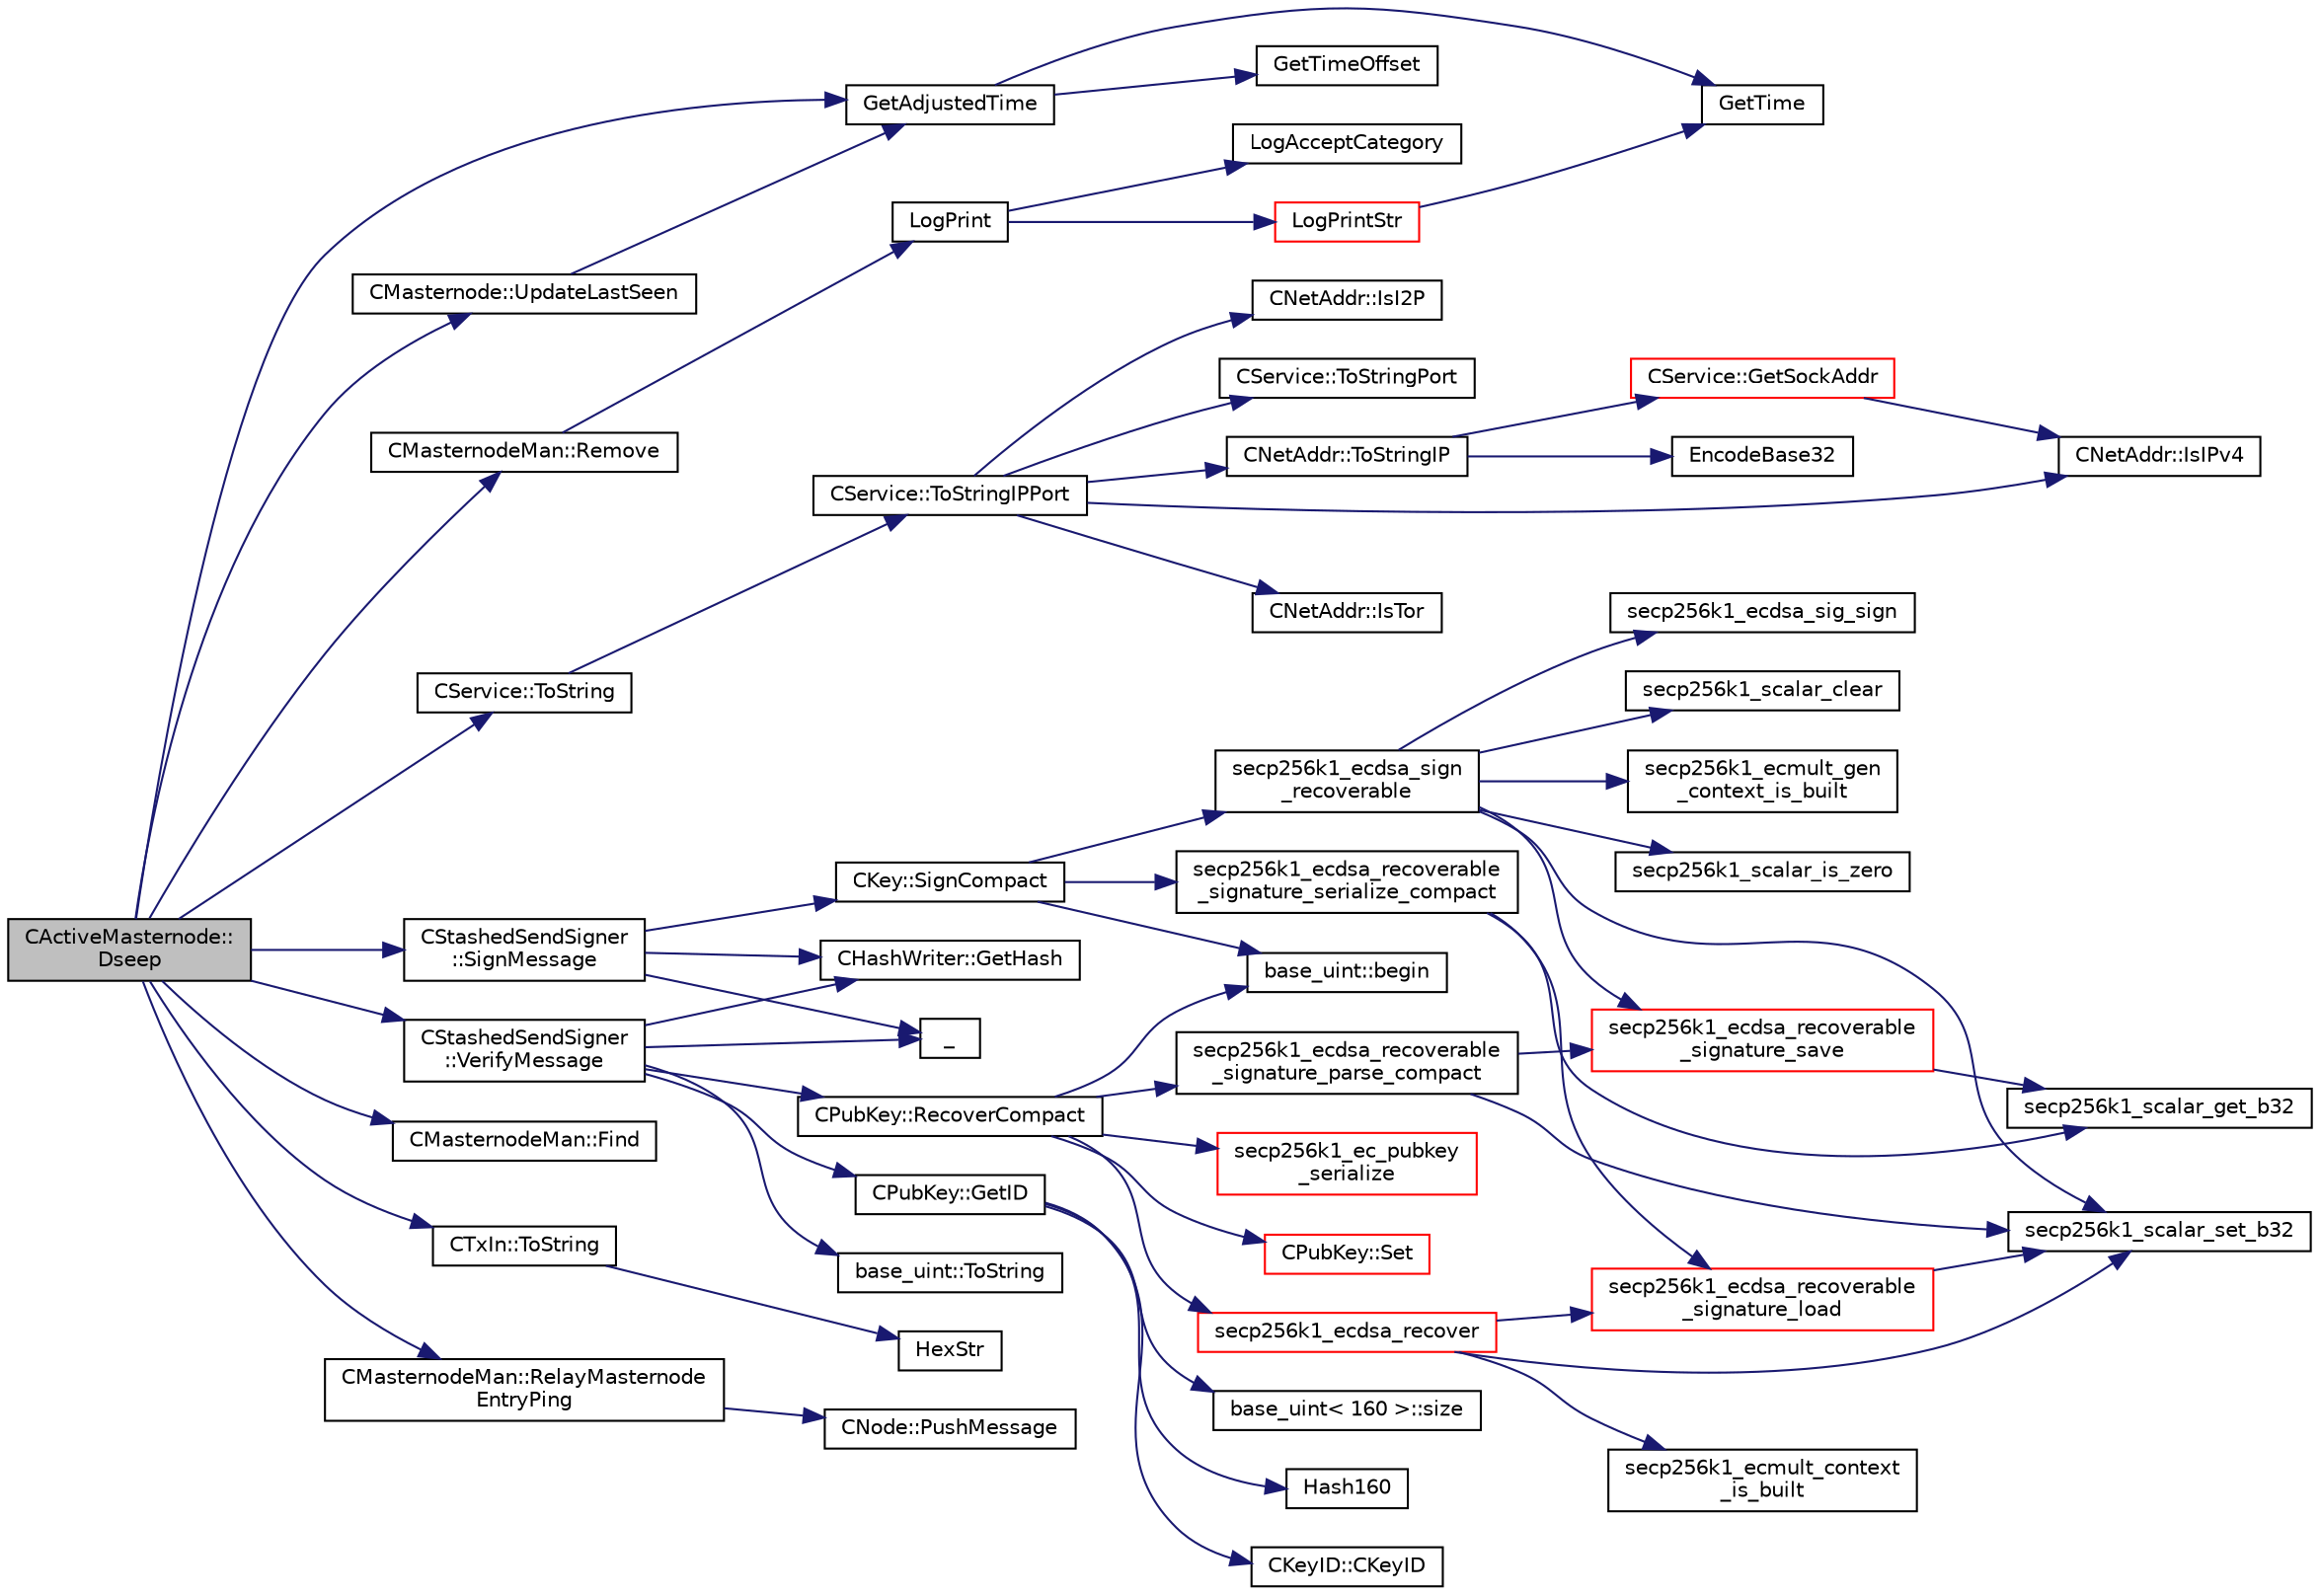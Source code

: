 digraph "CActiveMasternode::Dseep"
{
  edge [fontname="Helvetica",fontsize="10",labelfontname="Helvetica",labelfontsize="10"];
  node [fontname="Helvetica",fontsize="10",shape=record];
  rankdir="LR";
  Node212 [label="CActiveMasternode::\lDseep",height=0.2,width=0.4,color="black", fillcolor="grey75", style="filled", fontcolor="black"];
  Node212 -> Node213 [color="midnightblue",fontsize="10",style="solid",fontname="Helvetica"];
  Node213 [label="GetAdjustedTime",height=0.2,width=0.4,color="black", fillcolor="white", style="filled",URL="$df/d2d/util_8cpp.html#a09f81b9c7650f898cf3cf305b87547e6"];
  Node213 -> Node214 [color="midnightblue",fontsize="10",style="solid",fontname="Helvetica"];
  Node214 [label="GetTime",height=0.2,width=0.4,color="black", fillcolor="white", style="filled",URL="$df/d2d/util_8cpp.html#a46fac5fba8ba905b5f9acb364f5d8c6f"];
  Node213 -> Node215 [color="midnightblue",fontsize="10",style="solid",fontname="Helvetica"];
  Node215 [label="GetTimeOffset",height=0.2,width=0.4,color="black", fillcolor="white", style="filled",URL="$df/d2d/util_8cpp.html#a50ca5344c75631267633f15cfe5e983e"];
  Node212 -> Node216 [color="midnightblue",fontsize="10",style="solid",fontname="Helvetica"];
  Node216 [label="CService::ToString",height=0.2,width=0.4,color="black", fillcolor="white", style="filled",URL="$d3/dcc/class_c_service.html#a225473158bc07c87a6a862160d73cfea"];
  Node216 -> Node217 [color="midnightblue",fontsize="10",style="solid",fontname="Helvetica"];
  Node217 [label="CService::ToStringIPPort",height=0.2,width=0.4,color="black", fillcolor="white", style="filled",URL="$d3/dcc/class_c_service.html#a224204c838b12eeb49ca7eabe6f75004"];
  Node217 -> Node218 [color="midnightblue",fontsize="10",style="solid",fontname="Helvetica"];
  Node218 [label="CNetAddr::IsIPv4",height=0.2,width=0.4,color="black", fillcolor="white", style="filled",URL="$d3/dc3/class_c_net_addr.html#a7021b79e9a33c342b68db09dbb6c2293"];
  Node217 -> Node219 [color="midnightblue",fontsize="10",style="solid",fontname="Helvetica"];
  Node219 [label="CNetAddr::IsTor",height=0.2,width=0.4,color="black", fillcolor="white", style="filled",URL="$d3/dc3/class_c_net_addr.html#a4db37b4997ff3b8c57959f2aa915a9a3"];
  Node217 -> Node220 [color="midnightblue",fontsize="10",style="solid",fontname="Helvetica"];
  Node220 [label="CNetAddr::IsI2P",height=0.2,width=0.4,color="black", fillcolor="white", style="filled",URL="$d3/dc3/class_c_net_addr.html#afc07b09ccfd8406c5aa30ce009727eab"];
  Node217 -> Node221 [color="midnightblue",fontsize="10",style="solid",fontname="Helvetica"];
  Node221 [label="CNetAddr::ToStringIP",height=0.2,width=0.4,color="black", fillcolor="white", style="filled",URL="$d3/dc3/class_c_net_addr.html#a0c8d9b5ed3824546ff4dccca3b28b073"];
  Node221 -> Node222 [color="midnightblue",fontsize="10",style="solid",fontname="Helvetica"];
  Node222 [label="EncodeBase32",height=0.2,width=0.4,color="black", fillcolor="white", style="filled",URL="$df/d2d/util_8cpp.html#a71aa75e646de8a10971f887bc71d9a75"];
  Node221 -> Node223 [color="midnightblue",fontsize="10",style="solid",fontname="Helvetica"];
  Node223 [label="CService::GetSockAddr",height=0.2,width=0.4,color="red", fillcolor="white", style="filled",URL="$d3/dcc/class_c_service.html#ac4c6d655fab3af40937f0b0c65581745"];
  Node223 -> Node218 [color="midnightblue",fontsize="10",style="solid",fontname="Helvetica"];
  Node217 -> Node230 [color="midnightblue",fontsize="10",style="solid",fontname="Helvetica"];
  Node230 [label="CService::ToStringPort",height=0.2,width=0.4,color="black", fillcolor="white", style="filled",URL="$d3/dcc/class_c_service.html#a95d6f24b6a613fca24734ba4e38ef3dc"];
  Node212 -> Node231 [color="midnightblue",fontsize="10",style="solid",fontname="Helvetica"];
  Node231 [label="CStashedSendSigner\l::SignMessage",height=0.2,width=0.4,color="black", fillcolor="white", style="filled",URL="$da/d0a/class_c_stashed_send_signer.html#a3a9275044c94eabef7ed9c2fdf35d2f6",tooltip="Sign the message, returns true if successful. "];
  Node231 -> Node232 [color="midnightblue",fontsize="10",style="solid",fontname="Helvetica"];
  Node232 [label="CKey::SignCompact",height=0.2,width=0.4,color="black", fillcolor="white", style="filled",URL="$d2/d63/class_c_key.html#afe77d80889aa68e92e6882e75424cfb8"];
  Node232 -> Node233 [color="midnightblue",fontsize="10",style="solid",fontname="Helvetica"];
  Node233 [label="secp256k1_ecdsa_sign\l_recoverable",height=0.2,width=0.4,color="black", fillcolor="white", style="filled",URL="$d9/d84/secp256k1__recovery_8h.html#a1b1f4423a232f681e90e5f9d28f3d148",tooltip="Create a recoverable ECDSA signature. "];
  Node233 -> Node234 [color="midnightblue",fontsize="10",style="solid",fontname="Helvetica"];
  Node234 [label="secp256k1_ecmult_gen\l_context_is_built",height=0.2,width=0.4,color="black", fillcolor="white", style="filled",URL="$d6/d76/ecmult__gen_8h.html#a9a40662d6ed2cbab43dbddc25f570f97"];
  Node233 -> Node235 [color="midnightblue",fontsize="10",style="solid",fontname="Helvetica"];
  Node235 [label="secp256k1_scalar_set_b32",height=0.2,width=0.4,color="black", fillcolor="white", style="filled",URL="$db/d94/scalar_8h.html#a25cc2d45ae1d1765d07c3313cdf46fa0",tooltip="Set a scalar from a big endian byte array. "];
  Node233 -> Node236 [color="midnightblue",fontsize="10",style="solid",fontname="Helvetica"];
  Node236 [label="secp256k1_scalar_is_zero",height=0.2,width=0.4,color="black", fillcolor="white", style="filled",URL="$db/d94/scalar_8h.html#a3f0ac84fe49a1c1f51212582a2c149d4",tooltip="Check whether a scalar equals zero. "];
  Node233 -> Node237 [color="midnightblue",fontsize="10",style="solid",fontname="Helvetica"];
  Node237 [label="secp256k1_ecdsa_sig_sign",height=0.2,width=0.4,color="black", fillcolor="white", style="filled",URL="$d5/d5d/ecdsa_8h.html#a5bf6905e00ae8571465a52e3165c6e6e"];
  Node233 -> Node238 [color="midnightblue",fontsize="10",style="solid",fontname="Helvetica"];
  Node238 [label="secp256k1_scalar_clear",height=0.2,width=0.4,color="black", fillcolor="white", style="filled",URL="$db/d94/scalar_8h.html#ad8fb9bc2a828903963bf37806d8edd11",tooltip="Clear a scalar to prevent the leak of sensitive data. "];
  Node233 -> Node239 [color="midnightblue",fontsize="10",style="solid",fontname="Helvetica"];
  Node239 [label="secp256k1_ecdsa_recoverable\l_signature_save",height=0.2,width=0.4,color="red", fillcolor="white", style="filled",URL="$d6/d5d/recovery_2main__impl_8h.html#a58a8a03b17aeb5cb4daf2940a58663b9"];
  Node239 -> Node240 [color="midnightblue",fontsize="10",style="solid",fontname="Helvetica"];
  Node240 [label="secp256k1_scalar_get_b32",height=0.2,width=0.4,color="black", fillcolor="white", style="filled",URL="$db/d94/scalar_8h.html#a4fa08f8af5a23f505b44c9ef1bec1831",tooltip="Convert a scalar to a byte array. "];
  Node232 -> Node241 [color="midnightblue",fontsize="10",style="solid",fontname="Helvetica"];
  Node241 [label="base_uint::begin",height=0.2,width=0.4,color="black", fillcolor="white", style="filled",URL="$da/df7/classbase__uint.html#aaa32054bf4e8fbb31d54a75f6065174d"];
  Node232 -> Node242 [color="midnightblue",fontsize="10",style="solid",fontname="Helvetica"];
  Node242 [label="secp256k1_ecdsa_recoverable\l_signature_serialize_compact",height=0.2,width=0.4,color="black", fillcolor="white", style="filled",URL="$d9/d84/secp256k1__recovery_8h.html#a12f08c89ceb61949c6a4ec6eb2511185",tooltip="Serialize an ECDSA signature in compact format (64 bytes + recovery id). "];
  Node242 -> Node243 [color="midnightblue",fontsize="10",style="solid",fontname="Helvetica"];
  Node243 [label="secp256k1_ecdsa_recoverable\l_signature_load",height=0.2,width=0.4,color="red", fillcolor="white", style="filled",URL="$d6/d5d/recovery_2main__impl_8h.html#aa3ef0903a865dc9a6e42dfe61f75a9e5"];
  Node243 -> Node235 [color="midnightblue",fontsize="10",style="solid",fontname="Helvetica"];
  Node242 -> Node240 [color="midnightblue",fontsize="10",style="solid",fontname="Helvetica"];
  Node231 -> Node244 [color="midnightblue",fontsize="10",style="solid",fontname="Helvetica"];
  Node244 [label="CHashWriter::GetHash",height=0.2,width=0.4,color="black", fillcolor="white", style="filled",URL="$d2/def/class_c_hash_writer.html#ae94a937211502eabf19477630090093a"];
  Node231 -> Node245 [color="midnightblue",fontsize="10",style="solid",fontname="Helvetica"];
  Node245 [label="_",height=0.2,width=0.4,color="black", fillcolor="white", style="filled",URL="$d9/d6d/ui__interface_8h.html#aad133bb6103b53cebf03fd01e2f11ba1",tooltip="Translation function: Call Translate signal on UI interface, which returns a boost::optional result..."];
  Node212 -> Node246 [color="midnightblue",fontsize="10",style="solid",fontname="Helvetica"];
  Node246 [label="CStashedSendSigner\l::VerifyMessage",height=0.2,width=0.4,color="black", fillcolor="white", style="filled",URL="$da/d0a/class_c_stashed_send_signer.html#a917e4eb567f2005a73ef59bafcf46bd4",tooltip="Verify the message, returns true if succcessful. "];
  Node246 -> Node247 [color="midnightblue",fontsize="10",style="solid",fontname="Helvetica"];
  Node247 [label="CPubKey::RecoverCompact",height=0.2,width=0.4,color="black", fillcolor="white", style="filled",URL="$da/d4e/class_c_pub_key.html#a169505e735a02db385486b0affeb565c"];
  Node247 -> Node248 [color="midnightblue",fontsize="10",style="solid",fontname="Helvetica"];
  Node248 [label="secp256k1_ecdsa_recoverable\l_signature_parse_compact",height=0.2,width=0.4,color="black", fillcolor="white", style="filled",URL="$d9/d84/secp256k1__recovery_8h.html#a6699b45dc75be70f028ac7d8ffaba46e",tooltip="Parse a compact ECDSA signature (64 bytes + recovery id). "];
  Node248 -> Node235 [color="midnightblue",fontsize="10",style="solid",fontname="Helvetica"];
  Node248 -> Node239 [color="midnightblue",fontsize="10",style="solid",fontname="Helvetica"];
  Node247 -> Node249 [color="midnightblue",fontsize="10",style="solid",fontname="Helvetica"];
  Node249 [label="secp256k1_ecdsa_recover",height=0.2,width=0.4,color="red", fillcolor="white", style="filled",URL="$d9/d84/secp256k1__recovery_8h.html#a7e156c6f4be24b07f4a563210dcb1a2e",tooltip="Recover an ECDSA public key from a signature. "];
  Node249 -> Node250 [color="midnightblue",fontsize="10",style="solid",fontname="Helvetica"];
  Node250 [label="secp256k1_ecmult_context\l_is_built",height=0.2,width=0.4,color="black", fillcolor="white", style="filled",URL="$d2/d94/ecmult_8h.html#aa4f6f213989d3ec35850c40c8f1b313b"];
  Node249 -> Node243 [color="midnightblue",fontsize="10",style="solid",fontname="Helvetica"];
  Node249 -> Node235 [color="midnightblue",fontsize="10",style="solid",fontname="Helvetica"];
  Node247 -> Node241 [color="midnightblue",fontsize="10",style="solid",fontname="Helvetica"];
  Node247 -> Node272 [color="midnightblue",fontsize="10",style="solid",fontname="Helvetica"];
  Node272 [label="secp256k1_ec_pubkey\l_serialize",height=0.2,width=0.4,color="red", fillcolor="white", style="filled",URL="$d7/dd3/secp256k1_8h.html#a34977bf00322e510e881160c421836d7",tooltip="Serialize a pubkey object into a serialized byte sequence. "];
  Node247 -> Node278 [color="midnightblue",fontsize="10",style="solid",fontname="Helvetica"];
  Node278 [label="CPubKey::Set",height=0.2,width=0.4,color="red", fillcolor="white", style="filled",URL="$da/d4e/class_c_pub_key.html#af59bc1d3be119c1f8b49d3c1e2c0797b"];
  Node246 -> Node244 [color="midnightblue",fontsize="10",style="solid",fontname="Helvetica"];
  Node246 -> Node245 [color="midnightblue",fontsize="10",style="solid",fontname="Helvetica"];
  Node246 -> Node279 [color="midnightblue",fontsize="10",style="solid",fontname="Helvetica"];
  Node279 [label="CPubKey::GetID",height=0.2,width=0.4,color="black", fillcolor="white", style="filled",URL="$da/d4e/class_c_pub_key.html#a2675f7e6f72eff68e7a5227289feb021"];
  Node279 -> Node280 [color="midnightblue",fontsize="10",style="solid",fontname="Helvetica"];
  Node280 [label="CKeyID::CKeyID",height=0.2,width=0.4,color="black", fillcolor="white", style="filled",URL="$dd/d88/class_c_key_i_d.html#a01dbd3c37820a2ffe89d106c6a7cf53d"];
  Node279 -> Node281 [color="midnightblue",fontsize="10",style="solid",fontname="Helvetica"];
  Node281 [label="Hash160",height=0.2,width=0.4,color="black", fillcolor="white", style="filled",URL="$db/dfb/hash_8h.html#a4490f70ddae16e9e48460a0416a48a6b"];
  Node279 -> Node282 [color="midnightblue",fontsize="10",style="solid",fontname="Helvetica"];
  Node282 [label="base_uint\< 160 \>::size",height=0.2,width=0.4,color="black", fillcolor="white", style="filled",URL="$da/df7/classbase__uint.html#a1f49b034e686269601ea89b0319b8004"];
  Node246 -> Node283 [color="midnightblue",fontsize="10",style="solid",fontname="Helvetica"];
  Node283 [label="base_uint::ToString",height=0.2,width=0.4,color="black", fillcolor="white", style="filled",URL="$da/df7/classbase__uint.html#acccba4d9d51a0c36261718ca0cbb293b"];
  Node212 -> Node284 [color="midnightblue",fontsize="10",style="solid",fontname="Helvetica"];
  Node284 [label="CMasternodeMan::Find",height=0.2,width=0.4,color="black", fillcolor="white", style="filled",URL="$dc/d6b/class_c_masternode_man.html#aade63e2fbea916e7051819015ef31dc5"];
  Node212 -> Node285 [color="midnightblue",fontsize="10",style="solid",fontname="Helvetica"];
  Node285 [label="CMasternodeMan::Remove",height=0.2,width=0.4,color="black", fillcolor="white", style="filled",URL="$dc/d6b/class_c_masternode_man.html#aa36d42c46e914925b9cf0fa34fc712f1"];
  Node285 -> Node286 [color="midnightblue",fontsize="10",style="solid",fontname="Helvetica"];
  Node286 [label="LogPrint",height=0.2,width=0.4,color="black", fillcolor="white", style="filled",URL="$d8/d3c/util_8h.html#aab1f837a2366f424bdc996fdf6352171"];
  Node286 -> Node287 [color="midnightblue",fontsize="10",style="solid",fontname="Helvetica"];
  Node287 [label="LogAcceptCategory",height=0.2,width=0.4,color="black", fillcolor="white", style="filled",URL="$d8/d3c/util_8h.html#a343d2a13efe00125f78d25dafb0a8d98"];
  Node286 -> Node288 [color="midnightblue",fontsize="10",style="solid",fontname="Helvetica"];
  Node288 [label="LogPrintStr",height=0.2,width=0.4,color="red", fillcolor="white", style="filled",URL="$d8/d3c/util_8h.html#afd4c3002b2797c0560adddb6af3ca1da"];
  Node288 -> Node214 [color="midnightblue",fontsize="10",style="solid",fontname="Helvetica"];
  Node212 -> Node296 [color="midnightblue",fontsize="10",style="solid",fontname="Helvetica"];
  Node296 [label="CMasternode::UpdateLastSeen",height=0.2,width=0.4,color="black", fillcolor="white", style="filled",URL="$d6/dac/class_c_masternode.html#a4df24cd487ed7080727d3f93b87e31ff"];
  Node296 -> Node213 [color="midnightblue",fontsize="10",style="solid",fontname="Helvetica"];
  Node212 -> Node297 [color="midnightblue",fontsize="10",style="solid",fontname="Helvetica"];
  Node297 [label="CTxIn::ToString",height=0.2,width=0.4,color="black", fillcolor="white", style="filled",URL="$de/da8/class_c_tx_in.html#a9f3dcba8a979ca7007448f8ad1d3c4c1"];
  Node297 -> Node298 [color="midnightblue",fontsize="10",style="solid",fontname="Helvetica"];
  Node298 [label="HexStr",height=0.2,width=0.4,color="black", fillcolor="white", style="filled",URL="$d8/d3c/util_8h.html#ace13a819ca4e98c22847d26b3b357e75"];
  Node212 -> Node299 [color="midnightblue",fontsize="10",style="solid",fontname="Helvetica"];
  Node299 [label="CMasternodeMan::RelayMasternode\lEntryPing",height=0.2,width=0.4,color="black", fillcolor="white", style="filled",URL="$dc/d6b/class_c_masternode_man.html#a9286585fc75e63f34bb372c194ace81a"];
  Node299 -> Node300 [color="midnightblue",fontsize="10",style="solid",fontname="Helvetica"];
  Node300 [label="CNode::PushMessage",height=0.2,width=0.4,color="black", fillcolor="white", style="filled",URL="$d1/d64/class_c_node.html#a204fda3d33404cb37698c085b1583ab2"];
}
